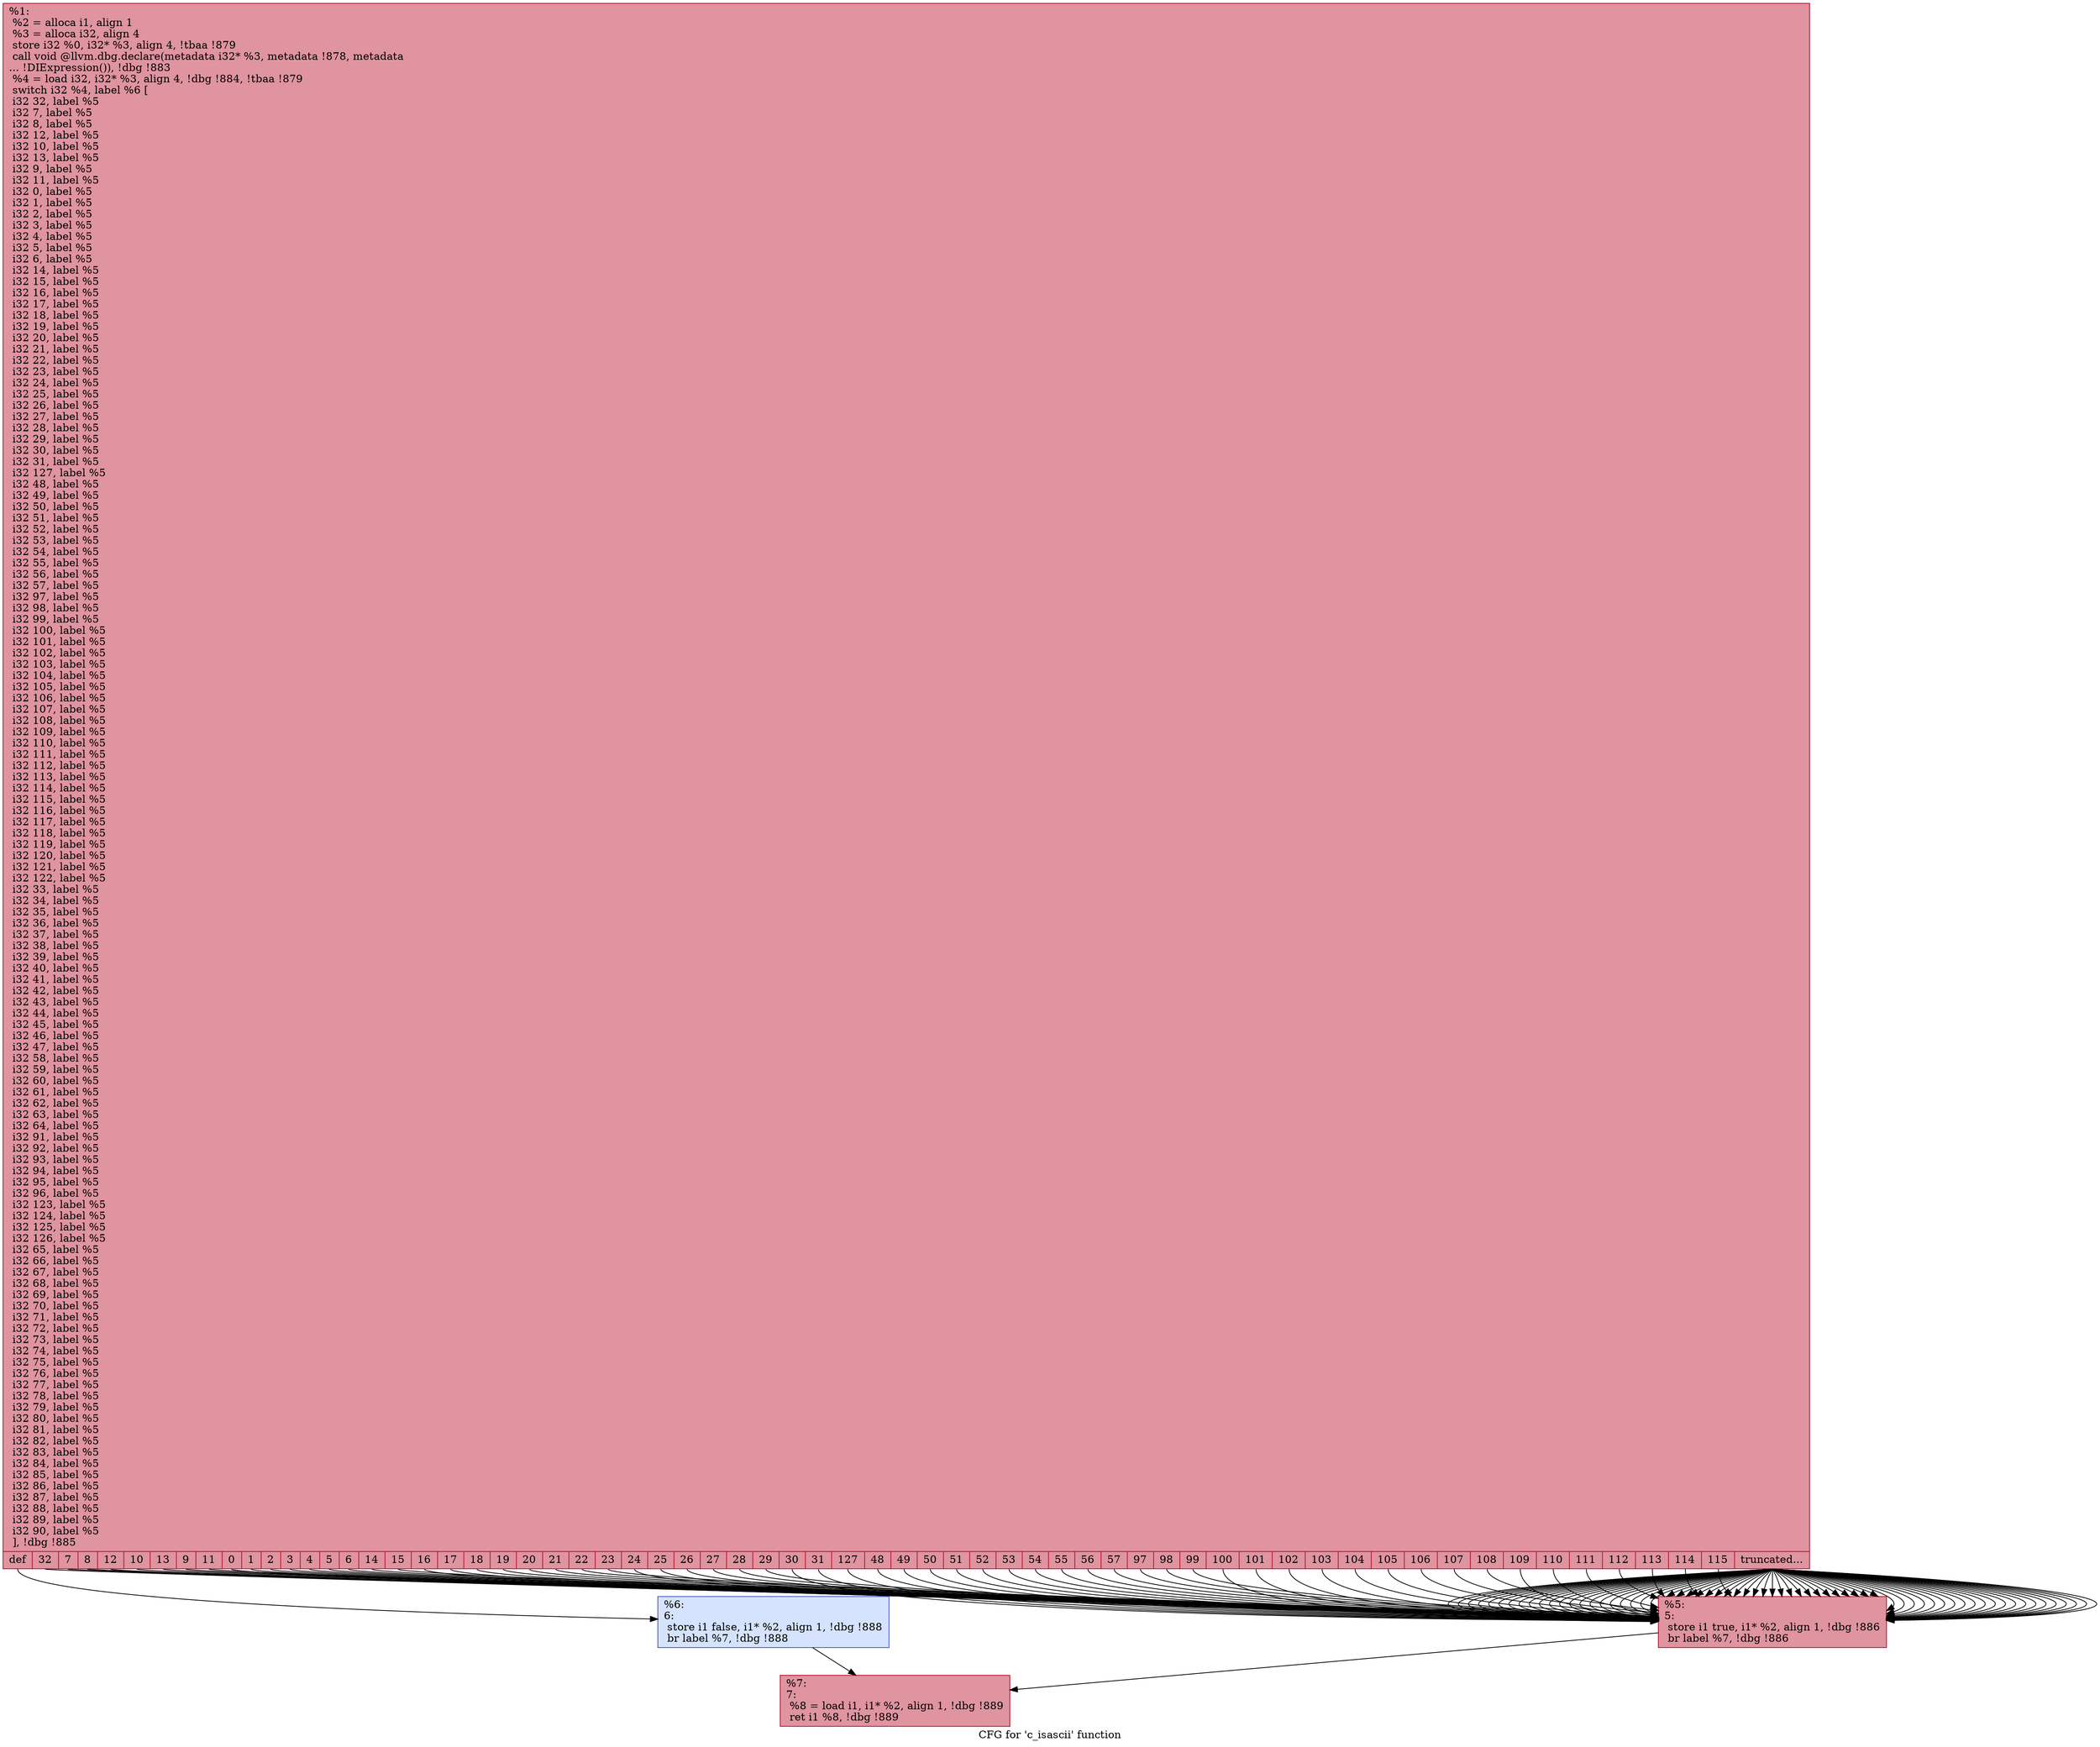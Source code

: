 digraph "CFG for 'c_isascii' function" {
	label="CFG for 'c_isascii' function";

	Node0x14f8010 [shape=record,color="#b70d28ff", style=filled, fillcolor="#b70d2870",label="{%1:\l  %2 = alloca i1, align 1\l  %3 = alloca i32, align 4\l  store i32 %0, i32* %3, align 4, !tbaa !879\l  call void @llvm.dbg.declare(metadata i32* %3, metadata !878, metadata\l... !DIExpression()), !dbg !883\l  %4 = load i32, i32* %3, align 4, !dbg !884, !tbaa !879\l  switch i32 %4, label %6 [\l    i32 32, label %5\l    i32 7, label %5\l    i32 8, label %5\l    i32 12, label %5\l    i32 10, label %5\l    i32 13, label %5\l    i32 9, label %5\l    i32 11, label %5\l    i32 0, label %5\l    i32 1, label %5\l    i32 2, label %5\l    i32 3, label %5\l    i32 4, label %5\l    i32 5, label %5\l    i32 6, label %5\l    i32 14, label %5\l    i32 15, label %5\l    i32 16, label %5\l    i32 17, label %5\l    i32 18, label %5\l    i32 19, label %5\l    i32 20, label %5\l    i32 21, label %5\l    i32 22, label %5\l    i32 23, label %5\l    i32 24, label %5\l    i32 25, label %5\l    i32 26, label %5\l    i32 27, label %5\l    i32 28, label %5\l    i32 29, label %5\l    i32 30, label %5\l    i32 31, label %5\l    i32 127, label %5\l    i32 48, label %5\l    i32 49, label %5\l    i32 50, label %5\l    i32 51, label %5\l    i32 52, label %5\l    i32 53, label %5\l    i32 54, label %5\l    i32 55, label %5\l    i32 56, label %5\l    i32 57, label %5\l    i32 97, label %5\l    i32 98, label %5\l    i32 99, label %5\l    i32 100, label %5\l    i32 101, label %5\l    i32 102, label %5\l    i32 103, label %5\l    i32 104, label %5\l    i32 105, label %5\l    i32 106, label %5\l    i32 107, label %5\l    i32 108, label %5\l    i32 109, label %5\l    i32 110, label %5\l    i32 111, label %5\l    i32 112, label %5\l    i32 113, label %5\l    i32 114, label %5\l    i32 115, label %5\l    i32 116, label %5\l    i32 117, label %5\l    i32 118, label %5\l    i32 119, label %5\l    i32 120, label %5\l    i32 121, label %5\l    i32 122, label %5\l    i32 33, label %5\l    i32 34, label %5\l    i32 35, label %5\l    i32 36, label %5\l    i32 37, label %5\l    i32 38, label %5\l    i32 39, label %5\l    i32 40, label %5\l    i32 41, label %5\l    i32 42, label %5\l    i32 43, label %5\l    i32 44, label %5\l    i32 45, label %5\l    i32 46, label %5\l    i32 47, label %5\l    i32 58, label %5\l    i32 59, label %5\l    i32 60, label %5\l    i32 61, label %5\l    i32 62, label %5\l    i32 63, label %5\l    i32 64, label %5\l    i32 91, label %5\l    i32 92, label %5\l    i32 93, label %5\l    i32 94, label %5\l    i32 95, label %5\l    i32 96, label %5\l    i32 123, label %5\l    i32 124, label %5\l    i32 125, label %5\l    i32 126, label %5\l    i32 65, label %5\l    i32 66, label %5\l    i32 67, label %5\l    i32 68, label %5\l    i32 69, label %5\l    i32 70, label %5\l    i32 71, label %5\l    i32 72, label %5\l    i32 73, label %5\l    i32 74, label %5\l    i32 75, label %5\l    i32 76, label %5\l    i32 77, label %5\l    i32 78, label %5\l    i32 79, label %5\l    i32 80, label %5\l    i32 81, label %5\l    i32 82, label %5\l    i32 83, label %5\l    i32 84, label %5\l    i32 85, label %5\l    i32 86, label %5\l    i32 87, label %5\l    i32 88, label %5\l    i32 89, label %5\l    i32 90, label %5\l  ], !dbg !885\l|{<s0>def|<s1>32|<s2>7|<s3>8|<s4>12|<s5>10|<s6>13|<s7>9|<s8>11|<s9>0|<s10>1|<s11>2|<s12>3|<s13>4|<s14>5|<s15>6|<s16>14|<s17>15|<s18>16|<s19>17|<s20>18|<s21>19|<s22>20|<s23>21|<s24>22|<s25>23|<s26>24|<s27>25|<s28>26|<s29>27|<s30>28|<s31>29|<s32>30|<s33>31|<s34>127|<s35>48|<s36>49|<s37>50|<s38>51|<s39>52|<s40>53|<s41>54|<s42>55|<s43>56|<s44>57|<s45>97|<s46>98|<s47>99|<s48>100|<s49>101|<s50>102|<s51>103|<s52>104|<s53>105|<s54>106|<s55>107|<s56>108|<s57>109|<s58>110|<s59>111|<s60>112|<s61>113|<s62>114|<s63>115|<s64>truncated...}}"];
	Node0x14f8010:s0 -> Node0x14f80b0;
	Node0x14f8010:s1 -> Node0x14f8060;
	Node0x14f8010:s2 -> Node0x14f8060;
	Node0x14f8010:s3 -> Node0x14f8060;
	Node0x14f8010:s4 -> Node0x14f8060;
	Node0x14f8010:s5 -> Node0x14f8060;
	Node0x14f8010:s6 -> Node0x14f8060;
	Node0x14f8010:s7 -> Node0x14f8060;
	Node0x14f8010:s8 -> Node0x14f8060;
	Node0x14f8010:s9 -> Node0x14f8060;
	Node0x14f8010:s10 -> Node0x14f8060;
	Node0x14f8010:s11 -> Node0x14f8060;
	Node0x14f8010:s12 -> Node0x14f8060;
	Node0x14f8010:s13 -> Node0x14f8060;
	Node0x14f8010:s14 -> Node0x14f8060;
	Node0x14f8010:s15 -> Node0x14f8060;
	Node0x14f8010:s16 -> Node0x14f8060;
	Node0x14f8010:s17 -> Node0x14f8060;
	Node0x14f8010:s18 -> Node0x14f8060;
	Node0x14f8010:s19 -> Node0x14f8060;
	Node0x14f8010:s20 -> Node0x14f8060;
	Node0x14f8010:s21 -> Node0x14f8060;
	Node0x14f8010:s22 -> Node0x14f8060;
	Node0x14f8010:s23 -> Node0x14f8060;
	Node0x14f8010:s24 -> Node0x14f8060;
	Node0x14f8010:s25 -> Node0x14f8060;
	Node0x14f8010:s26 -> Node0x14f8060;
	Node0x14f8010:s27 -> Node0x14f8060;
	Node0x14f8010:s28 -> Node0x14f8060;
	Node0x14f8010:s29 -> Node0x14f8060;
	Node0x14f8010:s30 -> Node0x14f8060;
	Node0x14f8010:s31 -> Node0x14f8060;
	Node0x14f8010:s32 -> Node0x14f8060;
	Node0x14f8010:s33 -> Node0x14f8060;
	Node0x14f8010:s34 -> Node0x14f8060;
	Node0x14f8010:s35 -> Node0x14f8060;
	Node0x14f8010:s36 -> Node0x14f8060;
	Node0x14f8010:s37 -> Node0x14f8060;
	Node0x14f8010:s38 -> Node0x14f8060;
	Node0x14f8010:s39 -> Node0x14f8060;
	Node0x14f8010:s40 -> Node0x14f8060;
	Node0x14f8010:s41 -> Node0x14f8060;
	Node0x14f8010:s42 -> Node0x14f8060;
	Node0x14f8010:s43 -> Node0x14f8060;
	Node0x14f8010:s44 -> Node0x14f8060;
	Node0x14f8010:s45 -> Node0x14f8060;
	Node0x14f8010:s46 -> Node0x14f8060;
	Node0x14f8010:s47 -> Node0x14f8060;
	Node0x14f8010:s48 -> Node0x14f8060;
	Node0x14f8010:s49 -> Node0x14f8060;
	Node0x14f8010:s50 -> Node0x14f8060;
	Node0x14f8010:s51 -> Node0x14f8060;
	Node0x14f8010:s52 -> Node0x14f8060;
	Node0x14f8010:s53 -> Node0x14f8060;
	Node0x14f8010:s54 -> Node0x14f8060;
	Node0x14f8010:s55 -> Node0x14f8060;
	Node0x14f8010:s56 -> Node0x14f8060;
	Node0x14f8010:s57 -> Node0x14f8060;
	Node0x14f8010:s58 -> Node0x14f8060;
	Node0x14f8010:s59 -> Node0x14f8060;
	Node0x14f8010:s60 -> Node0x14f8060;
	Node0x14f8010:s61 -> Node0x14f8060;
	Node0x14f8010:s62 -> Node0x14f8060;
	Node0x14f8010:s63 -> Node0x14f8060;
	Node0x14f8010:s64 -> Node0x14f8060;
	Node0x14f8010:s64 -> Node0x14f8060;
	Node0x14f8010:s64 -> Node0x14f8060;
	Node0x14f8010:s64 -> Node0x14f8060;
	Node0x14f8010:s64 -> Node0x14f8060;
	Node0x14f8010:s64 -> Node0x14f8060;
	Node0x14f8010:s64 -> Node0x14f8060;
	Node0x14f8010:s64 -> Node0x14f8060;
	Node0x14f8010:s64 -> Node0x14f8060;
	Node0x14f8010:s64 -> Node0x14f8060;
	Node0x14f8010:s64 -> Node0x14f8060;
	Node0x14f8010:s64 -> Node0x14f8060;
	Node0x14f8010:s64 -> Node0x14f8060;
	Node0x14f8010:s64 -> Node0x14f8060;
	Node0x14f8010:s64 -> Node0x14f8060;
	Node0x14f8010:s64 -> Node0x14f8060;
	Node0x14f8010:s64 -> Node0x14f8060;
	Node0x14f8010:s64 -> Node0x14f8060;
	Node0x14f8010:s64 -> Node0x14f8060;
	Node0x14f8010:s64 -> Node0x14f8060;
	Node0x14f8010:s64 -> Node0x14f8060;
	Node0x14f8010:s64 -> Node0x14f8060;
	Node0x14f8010:s64 -> Node0x14f8060;
	Node0x14f8010:s64 -> Node0x14f8060;
	Node0x14f8010:s64 -> Node0x14f8060;
	Node0x14f8010:s64 -> Node0x14f8060;
	Node0x14f8010:s64 -> Node0x14f8060;
	Node0x14f8010:s64 -> Node0x14f8060;
	Node0x14f8010:s64 -> Node0x14f8060;
	Node0x14f8010:s64 -> Node0x14f8060;
	Node0x14f8010:s64 -> Node0x14f8060;
	Node0x14f8010:s64 -> Node0x14f8060;
	Node0x14f8010:s64 -> Node0x14f8060;
	Node0x14f8010:s64 -> Node0x14f8060;
	Node0x14f8010:s64 -> Node0x14f8060;
	Node0x14f8010:s64 -> Node0x14f8060;
	Node0x14f8010:s64 -> Node0x14f8060;
	Node0x14f8010:s64 -> Node0x14f8060;
	Node0x14f8010:s64 -> Node0x14f8060;
	Node0x14f8010:s64 -> Node0x14f8060;
	Node0x14f8010:s64 -> Node0x14f8060;
	Node0x14f8010:s64 -> Node0x14f8060;
	Node0x14f8010:s64 -> Node0x14f8060;
	Node0x14f8010:s64 -> Node0x14f8060;
	Node0x14f8010:s64 -> Node0x14f8060;
	Node0x14f8010:s64 -> Node0x14f8060;
	Node0x14f8010:s64 -> Node0x14f8060;
	Node0x14f8010:s64 -> Node0x14f8060;
	Node0x14f8010:s64 -> Node0x14f8060;
	Node0x14f8010:s64 -> Node0x14f8060;
	Node0x14f8010:s64 -> Node0x14f8060;
	Node0x14f8010:s64 -> Node0x14f8060;
	Node0x14f8010:s64 -> Node0x14f8060;
	Node0x14f8010:s64 -> Node0x14f8060;
	Node0x14f8010:s64 -> Node0x14f8060;
	Node0x14f8010:s64 -> Node0x14f8060;
	Node0x14f8010:s64 -> Node0x14f8060;
	Node0x14f8010:s64 -> Node0x14f8060;
	Node0x14f8010:s64 -> Node0x14f8060;
	Node0x14f8010:s64 -> Node0x14f8060;
	Node0x14f8010:s64 -> Node0x14f8060;
	Node0x14f8010:s64 -> Node0x14f8060;
	Node0x14f8010:s64 -> Node0x14f8060;
	Node0x14f8010:s64 -> Node0x14f8060;
	Node0x14f8010:s64 -> Node0x14f8060;
	Node0x14f8060 [shape=record,color="#b70d28ff", style=filled, fillcolor="#b70d2870",label="{%5:\l5:                                                \l  store i1 true, i1* %2, align 1, !dbg !886\l  br label %7, !dbg !886\l}"];
	Node0x14f8060 -> Node0x14f8100;
	Node0x14f80b0 [shape=record,color="#3d50c3ff", style=filled, fillcolor="#a1c0ff70",label="{%6:\l6:                                                \l  store i1 false, i1* %2, align 1, !dbg !888\l  br label %7, !dbg !888\l}"];
	Node0x14f80b0 -> Node0x14f8100;
	Node0x14f8100 [shape=record,color="#b70d28ff", style=filled, fillcolor="#b70d2870",label="{%7:\l7:                                                \l  %8 = load i1, i1* %2, align 1, !dbg !889\l  ret i1 %8, !dbg !889\l}"];
}
